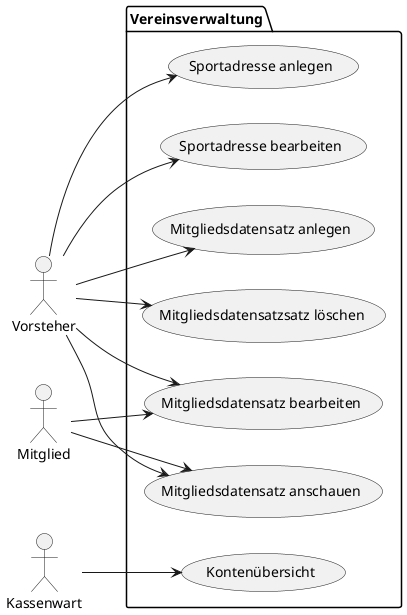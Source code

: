 @startuml
'https://plantuml.com/use-case-diagram
left to right direction

:Vorsteher:
:Kassenwart:
:Mitglied:

package Vereinsverwaltung {
    (Mitgliedsdatensatz anlegen)
    (Mitgliedsdatensatz anschauen)
    (Mitgliedsdatensatz bearbeiten)
    (Mitgliedsdatensatzsatz löschen)
    (Sportadresse anlegen)
    (Sportadresse bearbeiten)
    (Kontenübersicht)
}

Vorsteher --> (Mitgliedsdatensatz anlegen)
Vorsteher --> (Mitgliedsdatensatz bearbeiten)
Vorsteher --> (Mitgliedsdatensatz anschauen)
Vorsteher --> (Mitgliedsdatensatzsatz löschen)
Vorsteher --> (Sportadresse anlegen)
Vorsteher --> (Sportadresse bearbeiten)
Kassenwart --> (Kontenübersicht)
Mitglied --> (Mitgliedsdatensatz anschauen)
Mitglied --> (Mitgliedsdatensatz bearbeiten)
@enduml